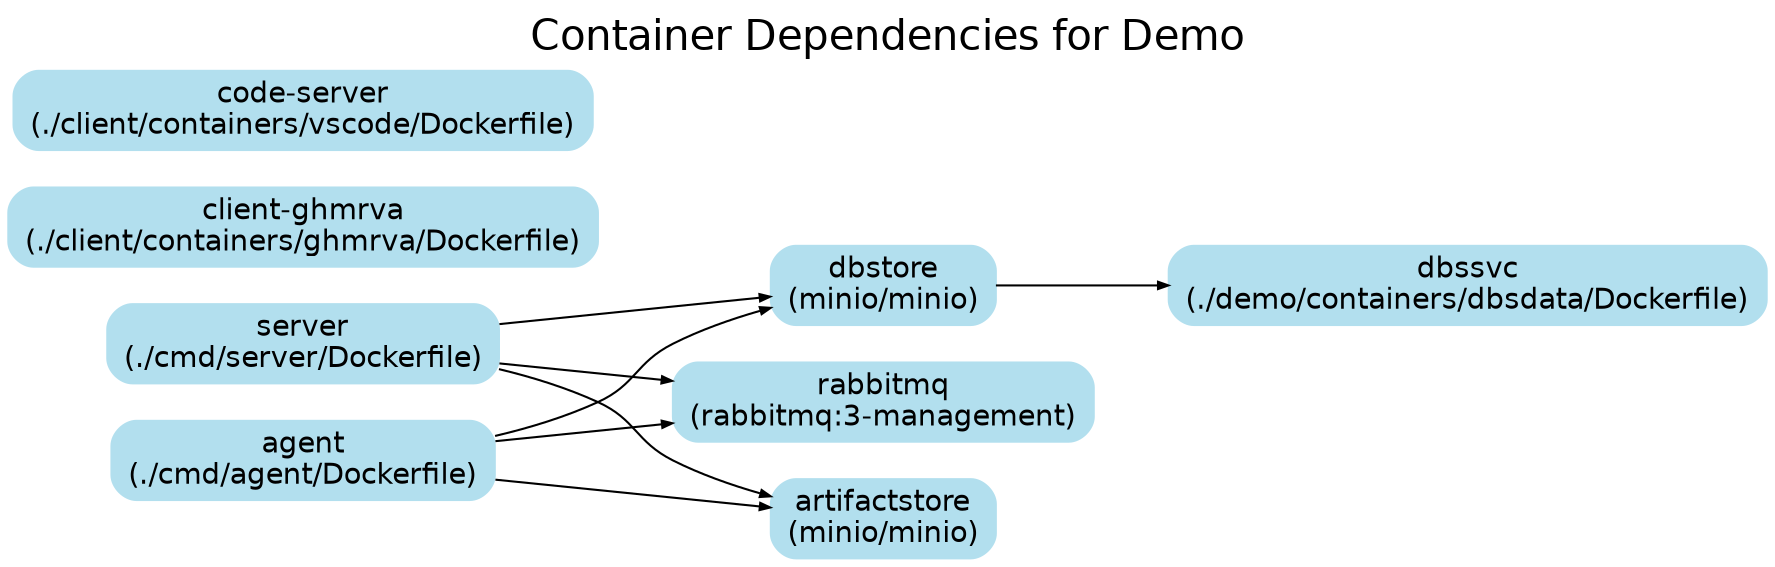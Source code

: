 digraph DockerComposeDemo {
    rankdir=LR; // Left-to-right layout
    node [shape=box style="rounded,filled" color=lightblue2 fontname="Helvetica"];
    edge [arrowsize=0.5];
    
    // Title
    label="Container Dependencies for Demo";
    labelloc=top;
    fontsize=20;
    fontname="Helvetica";

    // Define nodes
    dbssvc [label="dbssvc\n(./demo/containers/dbsdata/Dockerfile)"];
    dbstore [label="dbstore\n(minio/minio)"];
    client_ghmrva [label="client-ghmrva\n(./client/containers/ghmrva/Dockerfile)"];
    code_server [label="code-server\n(./client/containers/vscode/Dockerfile)"];
    rabbitmq [label="rabbitmq\n(rabbitmq:3-management)"];
    server [label="server\n(./cmd/server/Dockerfile)"];
    artifactstore [label="artifactstore\n(minio/minio)"];
    agent [label="agent\n(./cmd/agent/Dockerfile)"];

    // Define edges (dependencies)
    dbstore -> dbssvc;
    server -> dbstore;
    server -> rabbitmq;
    server -> artifactstore;
    agent -> dbstore;
    agent -> artifactstore;
    agent -> rabbitmq;
}

